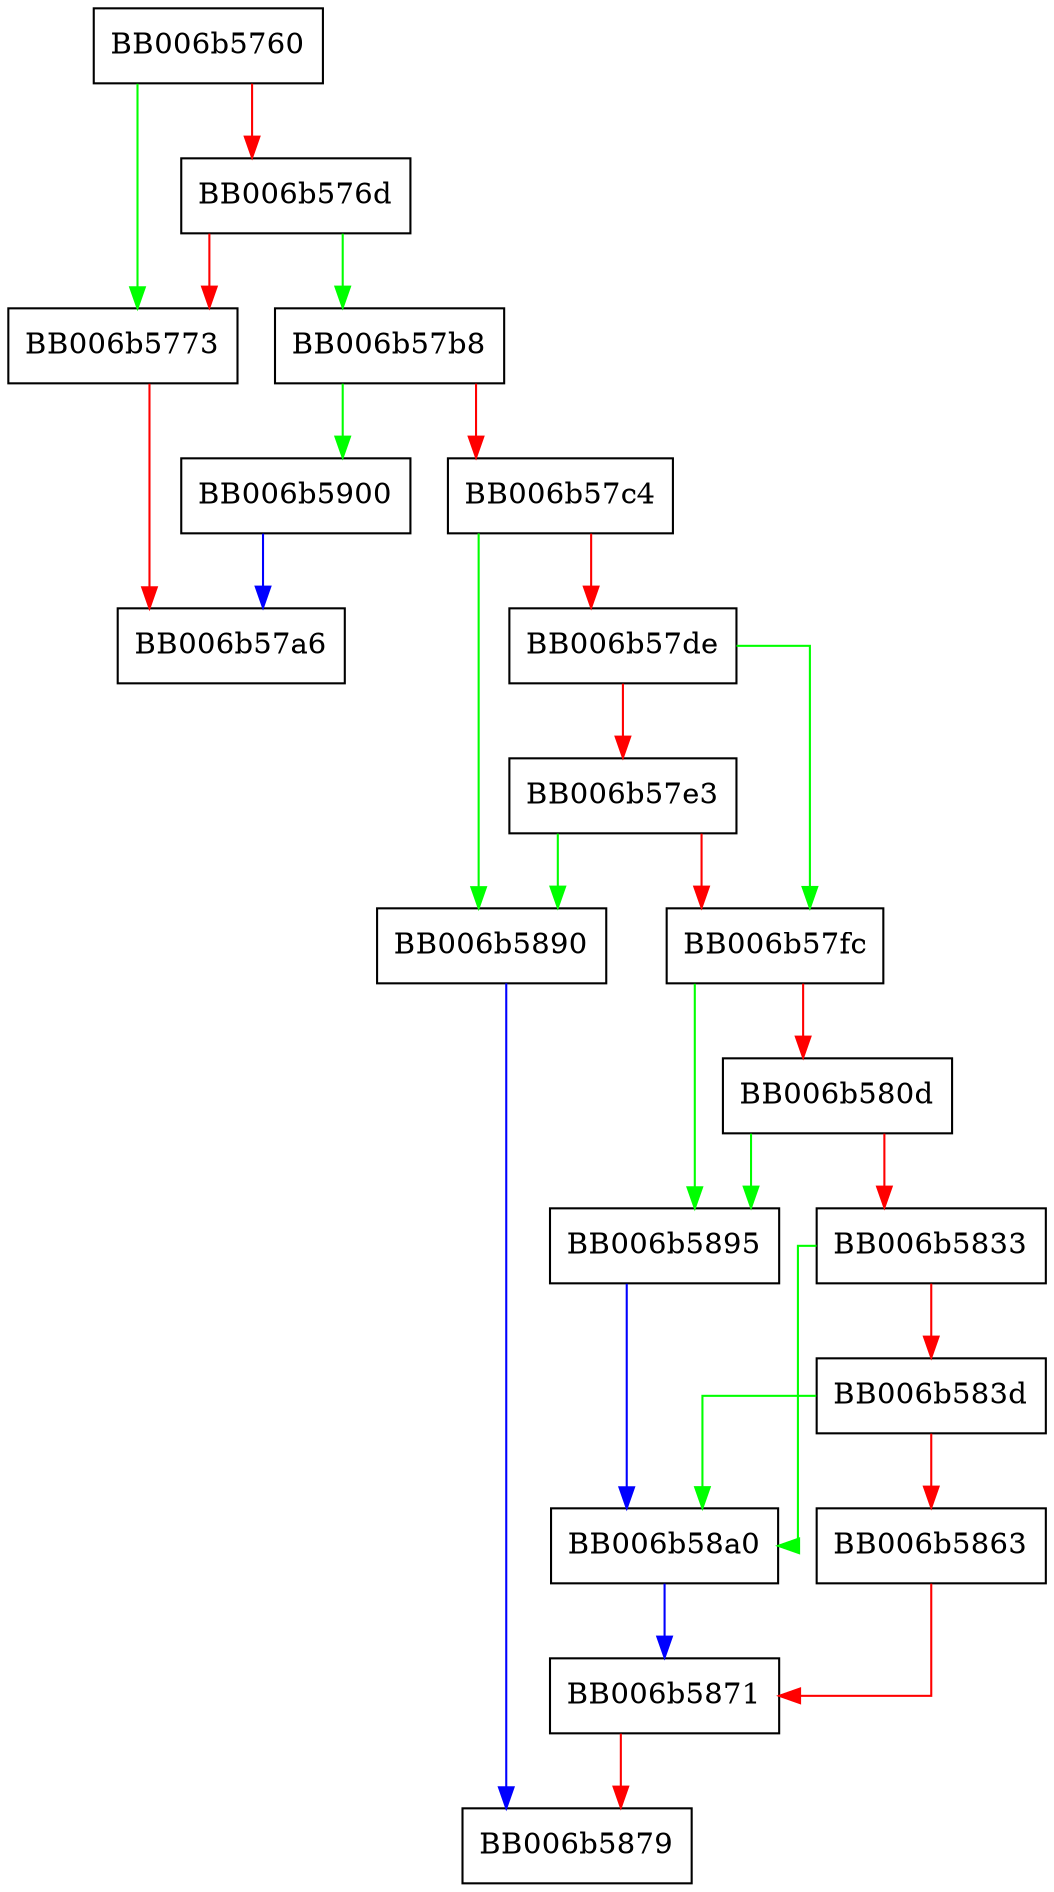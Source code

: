 digraph x25519_to_SubjectPublicKeyInfo_pem_encode {
  node [shape="box"];
  graph [splines=ortho];
  BB006b5760 -> BB006b5773 [color="green"];
  BB006b5760 -> BB006b576d [color="red"];
  BB006b576d -> BB006b57b8 [color="green"];
  BB006b576d -> BB006b5773 [color="red"];
  BB006b5773 -> BB006b57a6 [color="red"];
  BB006b57b8 -> BB006b5900 [color="green"];
  BB006b57b8 -> BB006b57c4 [color="red"];
  BB006b57c4 -> BB006b5890 [color="green"];
  BB006b57c4 -> BB006b57de [color="red"];
  BB006b57de -> BB006b57fc [color="green"];
  BB006b57de -> BB006b57e3 [color="red"];
  BB006b57e3 -> BB006b5890 [color="green"];
  BB006b57e3 -> BB006b57fc [color="red"];
  BB006b57fc -> BB006b5895 [color="green"];
  BB006b57fc -> BB006b580d [color="red"];
  BB006b580d -> BB006b5895 [color="green"];
  BB006b580d -> BB006b5833 [color="red"];
  BB006b5833 -> BB006b58a0 [color="green"];
  BB006b5833 -> BB006b583d [color="red"];
  BB006b583d -> BB006b58a0 [color="green"];
  BB006b583d -> BB006b5863 [color="red"];
  BB006b5863 -> BB006b5871 [color="red"];
  BB006b5871 -> BB006b5879 [color="red"];
  BB006b5890 -> BB006b5879 [color="blue"];
  BB006b5895 -> BB006b58a0 [color="blue"];
  BB006b58a0 -> BB006b5871 [color="blue"];
  BB006b5900 -> BB006b57a6 [color="blue"];
}